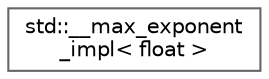 digraph "Graphical Class Hierarchy"
{
 // LATEX_PDF_SIZE
  bgcolor="transparent";
  edge [fontname=Helvetica,fontsize=10,labelfontname=Helvetica,labelfontsize=10];
  node [fontname=Helvetica,fontsize=10,shape=box,height=0.2,width=0.4];
  rankdir="LR";
  Node0 [id="Node000000",label="std::__max_exponent\l_impl\< float \>",height=0.2,width=0.4,color="grey40", fillcolor="white", style="filled",URL="$structstd_1_1____max__exponent__impl_3_01float_01_4.html",tooltip=" "];
}
